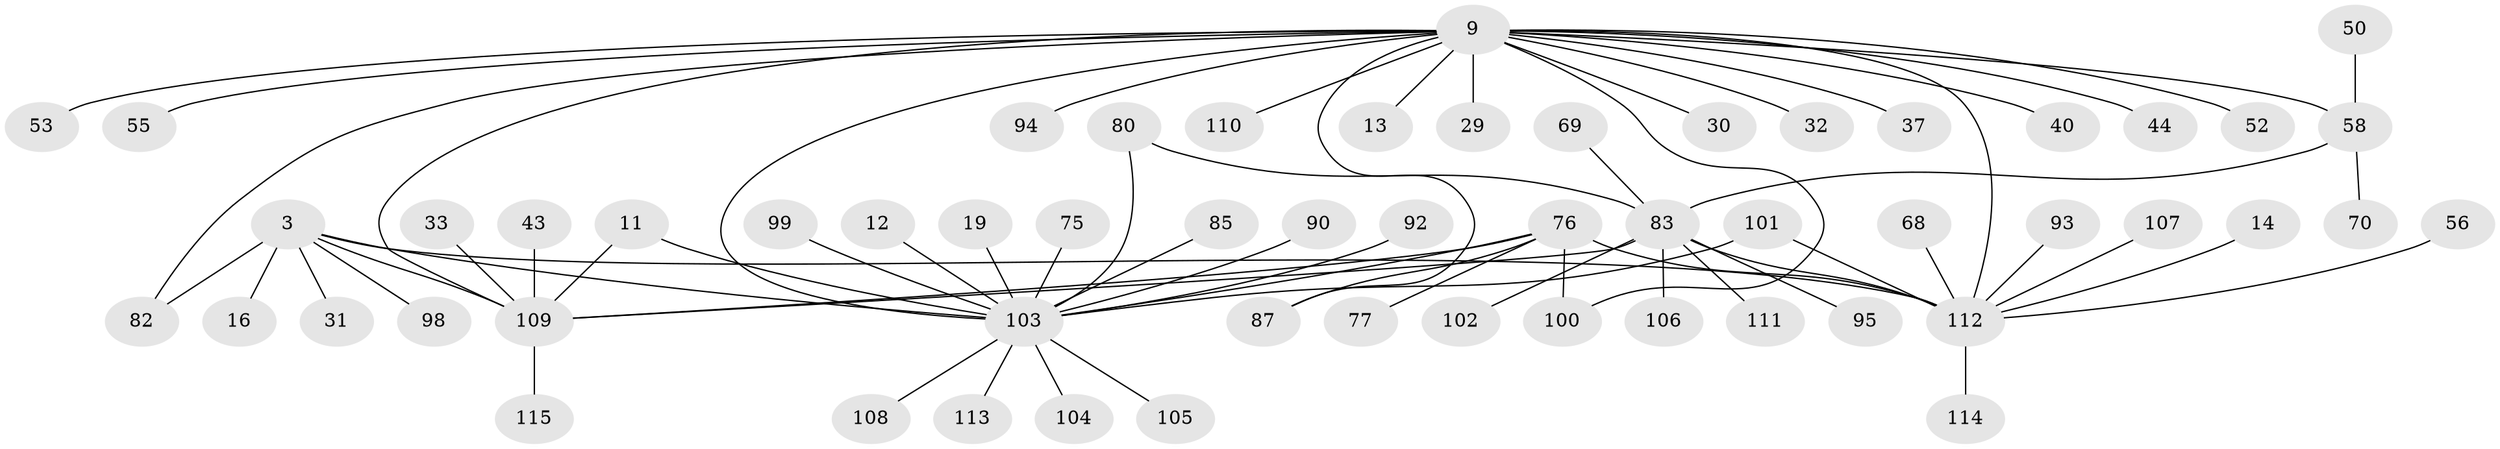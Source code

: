 // original degree distribution, {2: 0.20869565217391303, 14: 0.008695652173913044, 11: 0.017391304347826087, 17: 0.008695652173913044, 13: 0.008695652173913044, 9: 0.008695652173913044, 1: 0.5217391304347826, 18: 0.008695652173913044, 3: 0.09565217391304348, 5: 0.034782608695652174, 6: 0.017391304347826087, 8: 0.008695652173913044, 4: 0.05217391304347826}
// Generated by graph-tools (version 1.1) at 2025/47/03/09/25 04:47:22]
// undirected, 57 vertices, 68 edges
graph export_dot {
graph [start="1"]
  node [color=gray90,style=filled];
  3 [super="+1"];
  9 [super="+5"];
  11;
  12;
  13;
  14;
  16;
  19;
  29;
  30;
  31;
  32;
  33;
  37;
  40;
  43;
  44;
  50;
  52;
  53;
  55;
  56;
  58 [super="+34"];
  68 [super="+61"];
  69;
  70;
  75;
  76 [super="+20+65"];
  77;
  80;
  82 [super="+67"];
  83 [super="+78+42"];
  85 [super="+39"];
  87 [super="+51"];
  90;
  92 [super="+10"];
  93;
  94;
  95;
  98 [super="+45"];
  99 [super="+89"];
  100 [super="+79"];
  101 [super="+88"];
  102;
  103 [super="+64+4+73"];
  104 [super="+57"];
  105 [super="+48"];
  106;
  107;
  108;
  109 [super="+15+28+62"];
  110 [super="+96"];
  111 [super="+71"];
  112 [super="+23+27+91+2+97"];
  113;
  114;
  115;
  3 -- 16;
  3 -- 31;
  3 -- 109;
  3 -- 112 [weight=3];
  3 -- 98;
  3 -- 82;
  3 -- 103 [weight=2];
  9 -- 32;
  9 -- 37;
  9 -- 40;
  9 -- 52 [weight=2];
  9 -- 53;
  9 -- 55;
  9 -- 58 [weight=2];
  9 -- 44;
  9 -- 13;
  9 -- 30;
  9 -- 87;
  9 -- 29;
  9 -- 94;
  9 -- 109 [weight=3];
  9 -- 112 [weight=3];
  9 -- 82;
  9 -- 100;
  9 -- 110;
  9 -- 103 [weight=3];
  11 -- 109;
  11 -- 103;
  12 -- 103;
  14 -- 112;
  19 -- 103;
  33 -- 109;
  43 -- 109;
  50 -- 58;
  56 -- 112;
  58 -- 70;
  58 -- 83 [weight=2];
  68 -- 112;
  69 -- 83;
  75 -- 103;
  76 -- 77;
  76 -- 112 [weight=3];
  76 -- 100;
  76 -- 87;
  76 -- 109;
  76 -- 103 [weight=3];
  80 -- 83;
  80 -- 103;
  83 -- 109 [weight=2];
  83 -- 106;
  83 -- 95;
  83 -- 102;
  83 -- 111;
  83 -- 112 [weight=2];
  85 -- 103;
  90 -- 103;
  92 -- 103;
  93 -- 112;
  99 -- 103;
  101 -- 112;
  101 -- 103;
  103 -- 105;
  103 -- 108;
  103 -- 104;
  103 -- 113;
  107 -- 112;
  109 -- 115;
  112 -- 114;
}
